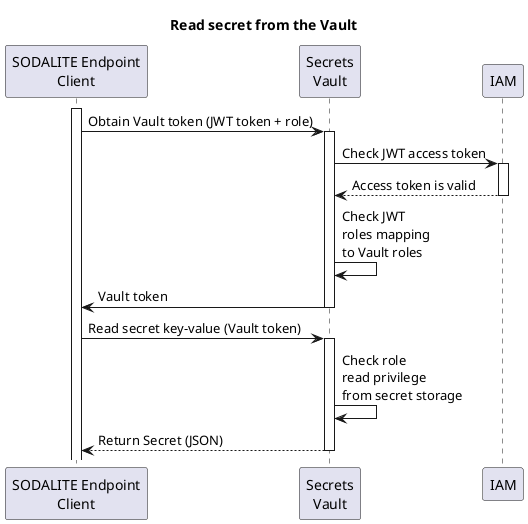 @startuml
hide unlinked
title Read secret from the Vault
participant "SODALITE Endpoint\nClient" as client
participant "Secrets\nVault" as secretstore
participant "IAM" as IAM


activate client
client->secretstore: Obtain Vault token (JWT token + role)
activate secretstore
secretstore->IAM: Check JWT access token
activate IAM
IAM-->secretstore: Access token is valid
deactivate IAM
secretstore->secretstore: Check JWT\nroles mapping\nto Vault roles
secretstore->client: Vault token
deactivate secretstore
client->secretstore: Read secret key-value (Vault token)
activate secretstore
secretstore->secretstore: Check role\nread privilege\nfrom secret storage
secretstore-->client: Return Secret (JSON)
deactivate secretstore


@enduml
